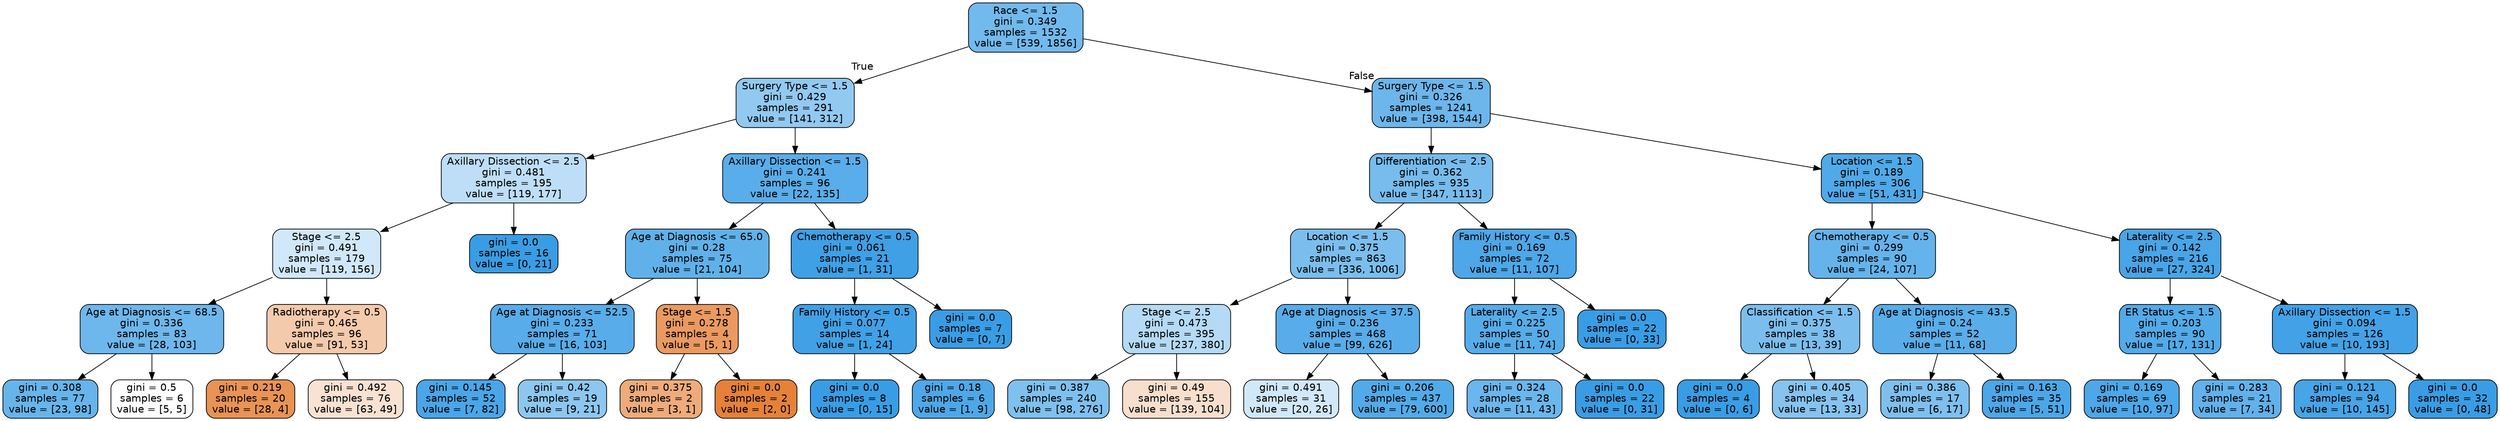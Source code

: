digraph Tree {
node [shape=box, style="filled, rounded", color="black", fontname=helvetica] ;
edge [fontname=helvetica] ;
0 [label="Race <= 1.5\ngini = 0.349\nsamples = 1532\nvalue = [539, 1856]", fillcolor="#399de5b5"] ;
1 [label="Surgery Type <= 1.5\ngini = 0.429\nsamples = 291\nvalue = [141, 312]", fillcolor="#399de58c"] ;
0 -> 1 [labeldistance=2.5, labelangle=45, headlabel="True"] ;
2 [label="Axillary Dissection <= 2.5\ngini = 0.481\nsamples = 195\nvalue = [119, 177]", fillcolor="#399de554"] ;
1 -> 2 ;
3 [label="Stage <= 2.5\ngini = 0.491\nsamples = 179\nvalue = [119, 156]", fillcolor="#399de53c"] ;
2 -> 3 ;
4 [label="Age at Diagnosis <= 68.5\ngini = 0.336\nsamples = 83\nvalue = [28, 103]", fillcolor="#399de5ba"] ;
3 -> 4 ;
5 [label="gini = 0.308\nsamples = 77\nvalue = [23, 98]", fillcolor="#399de5c3"] ;
4 -> 5 ;
6 [label="gini = 0.5\nsamples = 6\nvalue = [5, 5]", fillcolor="#e5813900"] ;
4 -> 6 ;
7 [label="Radiotherapy <= 0.5\ngini = 0.465\nsamples = 96\nvalue = [91, 53]", fillcolor="#e581396a"] ;
3 -> 7 ;
8 [label="gini = 0.219\nsamples = 20\nvalue = [28, 4]", fillcolor="#e58139db"] ;
7 -> 8 ;
9 [label="gini = 0.492\nsamples = 76\nvalue = [63, 49]", fillcolor="#e5813939"] ;
7 -> 9 ;
10 [label="gini = 0.0\nsamples = 16\nvalue = [0, 21]", fillcolor="#399de5ff"] ;
2 -> 10 ;
11 [label="Axillary Dissection <= 1.5\ngini = 0.241\nsamples = 96\nvalue = [22, 135]", fillcolor="#399de5d5"] ;
1 -> 11 ;
12 [label="Age at Diagnosis <= 65.0\ngini = 0.28\nsamples = 75\nvalue = [21, 104]", fillcolor="#399de5cc"] ;
11 -> 12 ;
13 [label="Age at Diagnosis <= 52.5\ngini = 0.233\nsamples = 71\nvalue = [16, 103]", fillcolor="#399de5d7"] ;
12 -> 13 ;
14 [label="gini = 0.145\nsamples = 52\nvalue = [7, 82]", fillcolor="#399de5e9"] ;
13 -> 14 ;
15 [label="gini = 0.42\nsamples = 19\nvalue = [9, 21]", fillcolor="#399de592"] ;
13 -> 15 ;
16 [label="Stage <= 1.5\ngini = 0.278\nsamples = 4\nvalue = [5, 1]", fillcolor="#e58139cc"] ;
12 -> 16 ;
17 [label="gini = 0.375\nsamples = 2\nvalue = [3, 1]", fillcolor="#e58139aa"] ;
16 -> 17 ;
18 [label="gini = 0.0\nsamples = 2\nvalue = [2, 0]", fillcolor="#e58139ff"] ;
16 -> 18 ;
19 [label="Chemotherapy <= 0.5\ngini = 0.061\nsamples = 21\nvalue = [1, 31]", fillcolor="#399de5f7"] ;
11 -> 19 ;
20 [label="Family History <= 0.5\ngini = 0.077\nsamples = 14\nvalue = [1, 24]", fillcolor="#399de5f4"] ;
19 -> 20 ;
21 [label="gini = 0.0\nsamples = 8\nvalue = [0, 15]", fillcolor="#399de5ff"] ;
20 -> 21 ;
22 [label="gini = 0.18\nsamples = 6\nvalue = [1, 9]", fillcolor="#399de5e3"] ;
20 -> 22 ;
23 [label="gini = 0.0\nsamples = 7\nvalue = [0, 7]", fillcolor="#399de5ff"] ;
19 -> 23 ;
24 [label="Surgery Type <= 1.5\ngini = 0.326\nsamples = 1241\nvalue = [398, 1544]", fillcolor="#399de5bd"] ;
0 -> 24 [labeldistance=2.5, labelangle=-45, headlabel="False"] ;
25 [label="Differentiation <= 2.5\ngini = 0.362\nsamples = 935\nvalue = [347, 1113]", fillcolor="#399de5af"] ;
24 -> 25 ;
26 [label="Location <= 1.5\ngini = 0.375\nsamples = 863\nvalue = [336, 1006]", fillcolor="#399de5aa"] ;
25 -> 26 ;
27 [label="Stage <= 2.5\ngini = 0.473\nsamples = 395\nvalue = [237, 380]", fillcolor="#399de560"] ;
26 -> 27 ;
28 [label="gini = 0.387\nsamples = 240\nvalue = [98, 276]", fillcolor="#399de5a4"] ;
27 -> 28 ;
29 [label="gini = 0.49\nsamples = 155\nvalue = [139, 104]", fillcolor="#e5813940"] ;
27 -> 29 ;
30 [label="Age at Diagnosis <= 37.5\ngini = 0.236\nsamples = 468\nvalue = [99, 626]", fillcolor="#399de5d7"] ;
26 -> 30 ;
31 [label="gini = 0.491\nsamples = 31\nvalue = [20, 26]", fillcolor="#399de53b"] ;
30 -> 31 ;
32 [label="gini = 0.206\nsamples = 437\nvalue = [79, 600]", fillcolor="#399de5dd"] ;
30 -> 32 ;
33 [label="Family History <= 0.5\ngini = 0.169\nsamples = 72\nvalue = [11, 107]", fillcolor="#399de5e5"] ;
25 -> 33 ;
34 [label="Laterality <= 2.5\ngini = 0.225\nsamples = 50\nvalue = [11, 74]", fillcolor="#399de5d9"] ;
33 -> 34 ;
35 [label="gini = 0.324\nsamples = 28\nvalue = [11, 43]", fillcolor="#399de5be"] ;
34 -> 35 ;
36 [label="gini = 0.0\nsamples = 22\nvalue = [0, 31]", fillcolor="#399de5ff"] ;
34 -> 36 ;
37 [label="gini = 0.0\nsamples = 22\nvalue = [0, 33]", fillcolor="#399de5ff"] ;
33 -> 37 ;
38 [label="Location <= 1.5\ngini = 0.189\nsamples = 306\nvalue = [51, 431]", fillcolor="#399de5e1"] ;
24 -> 38 ;
39 [label="Chemotherapy <= 0.5\ngini = 0.299\nsamples = 90\nvalue = [24, 107]", fillcolor="#399de5c6"] ;
38 -> 39 ;
40 [label="Classification <= 1.5\ngini = 0.375\nsamples = 38\nvalue = [13, 39]", fillcolor="#399de5aa"] ;
39 -> 40 ;
41 [label="gini = 0.0\nsamples = 4\nvalue = [0, 6]", fillcolor="#399de5ff"] ;
40 -> 41 ;
42 [label="gini = 0.405\nsamples = 34\nvalue = [13, 33]", fillcolor="#399de59b"] ;
40 -> 42 ;
43 [label="Age at Diagnosis <= 43.5\ngini = 0.24\nsamples = 52\nvalue = [11, 68]", fillcolor="#399de5d6"] ;
39 -> 43 ;
44 [label="gini = 0.386\nsamples = 17\nvalue = [6, 17]", fillcolor="#399de5a5"] ;
43 -> 44 ;
45 [label="gini = 0.163\nsamples = 35\nvalue = [5, 51]", fillcolor="#399de5e6"] ;
43 -> 45 ;
46 [label="Laterality <= 2.5\ngini = 0.142\nsamples = 216\nvalue = [27, 324]", fillcolor="#399de5ea"] ;
38 -> 46 ;
47 [label="ER Status <= 1.5\ngini = 0.203\nsamples = 90\nvalue = [17, 131]", fillcolor="#399de5de"] ;
46 -> 47 ;
48 [label="gini = 0.169\nsamples = 69\nvalue = [10, 97]", fillcolor="#399de5e5"] ;
47 -> 48 ;
49 [label="gini = 0.283\nsamples = 21\nvalue = [7, 34]", fillcolor="#399de5ca"] ;
47 -> 49 ;
50 [label="Axillary Dissection <= 1.5\ngini = 0.094\nsamples = 126\nvalue = [10, 193]", fillcolor="#399de5f2"] ;
46 -> 50 ;
51 [label="gini = 0.121\nsamples = 94\nvalue = [10, 145]", fillcolor="#399de5ed"] ;
50 -> 51 ;
52 [label="gini = 0.0\nsamples = 32\nvalue = [0, 48]", fillcolor="#399de5ff"] ;
50 -> 52 ;
}